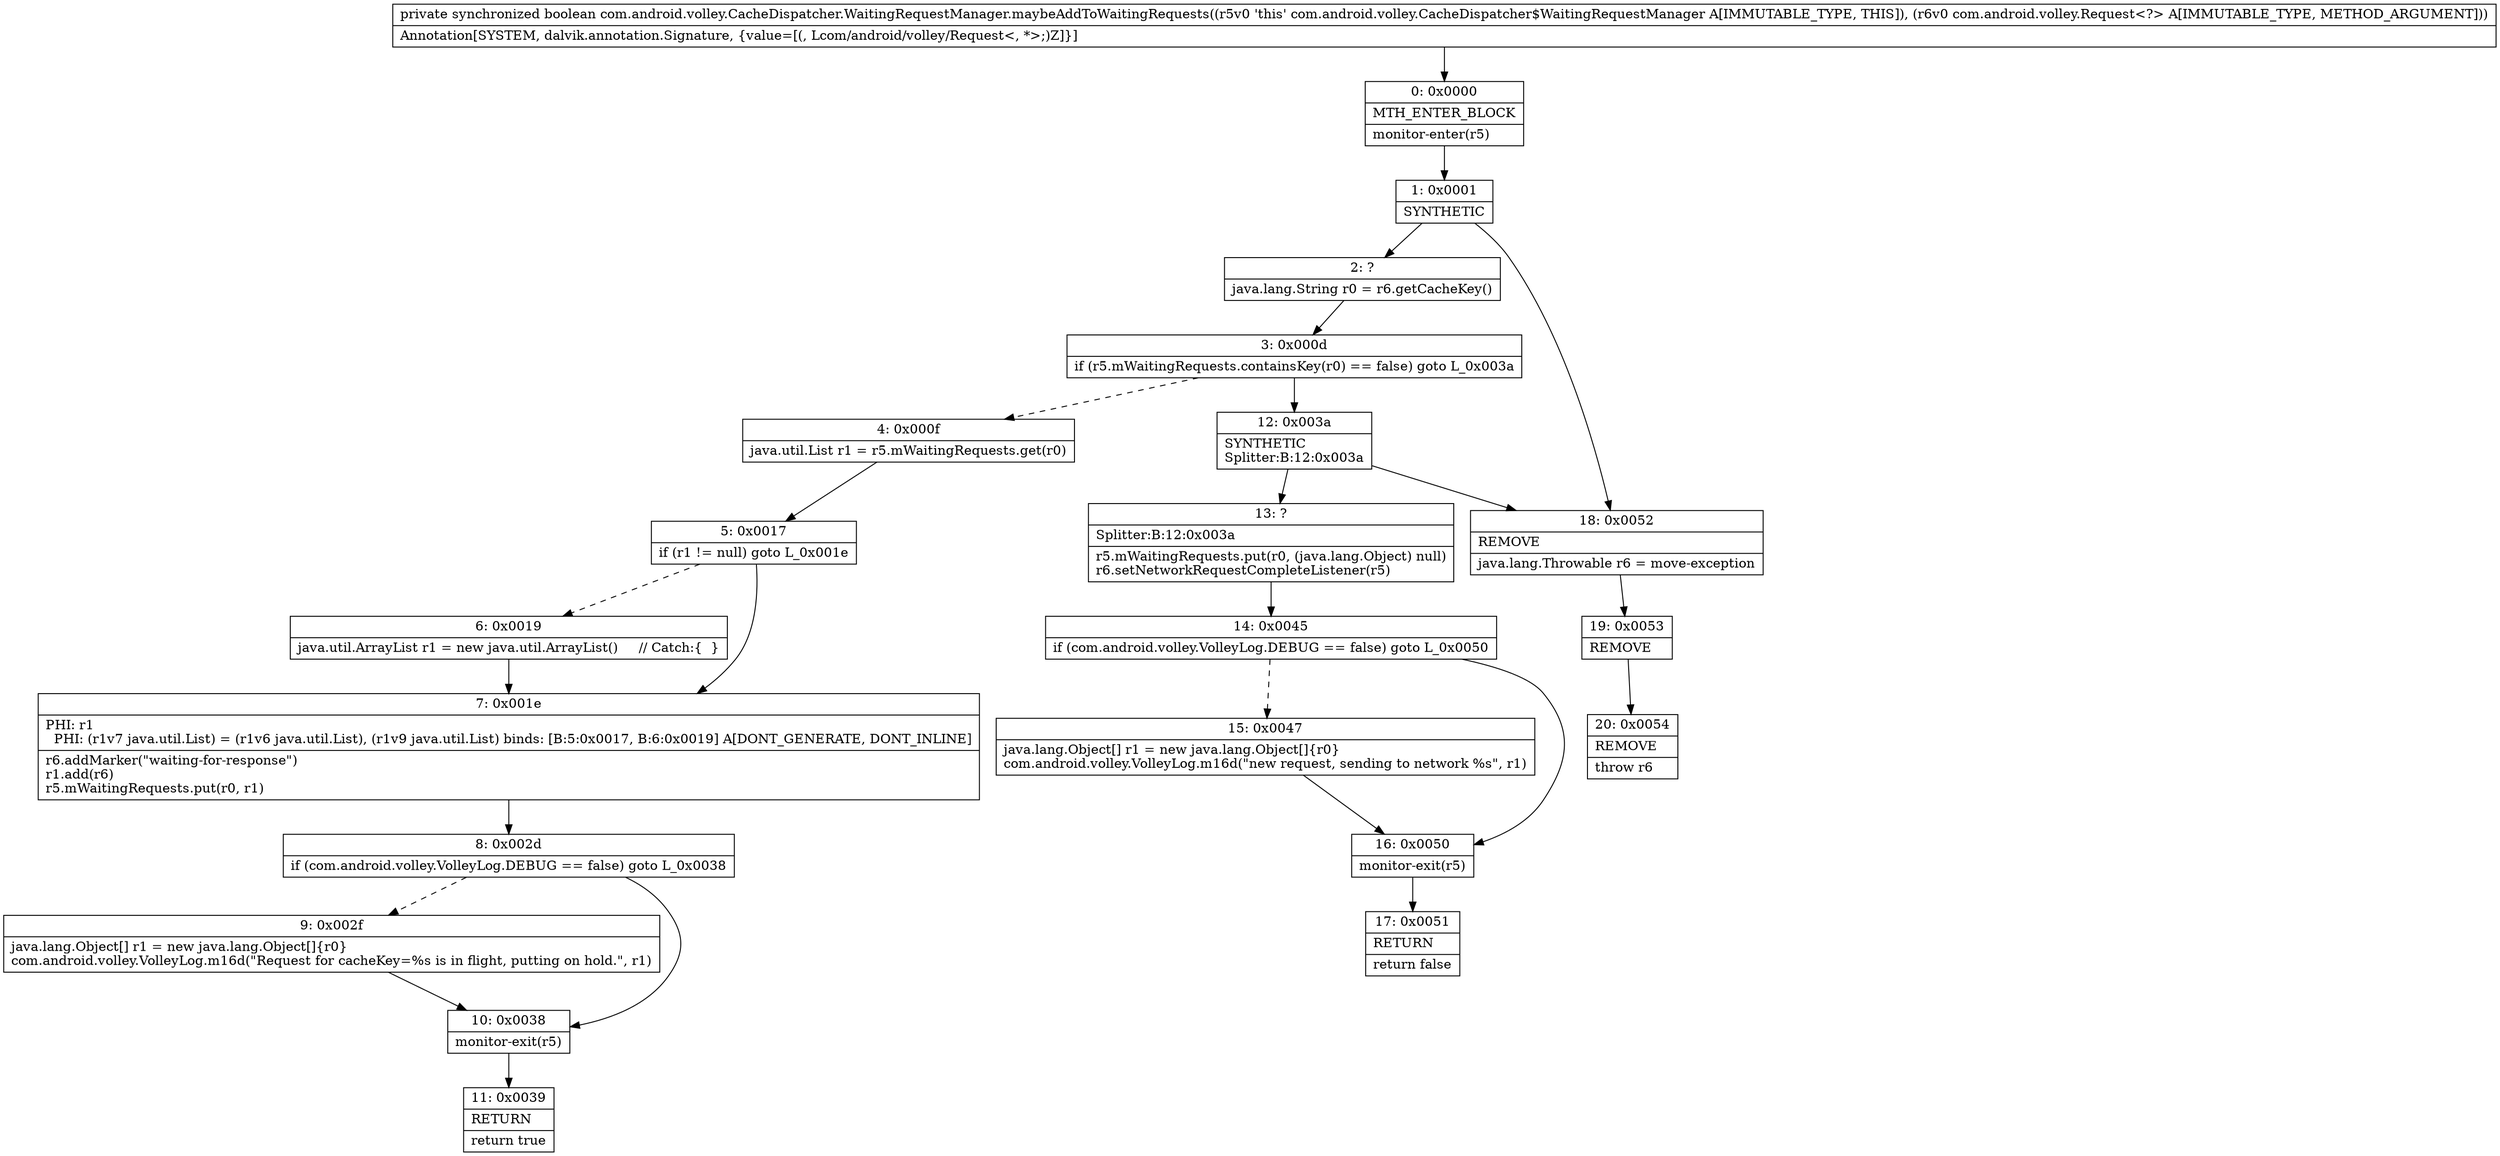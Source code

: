 digraph "CFG forcom.android.volley.CacheDispatcher.WaitingRequestManager.maybeAddToWaitingRequests(Lcom\/android\/volley\/Request;)Z" {
Node_0 [shape=record,label="{0\:\ 0x0000|MTH_ENTER_BLOCK\l|monitor\-enter(r5)\l}"];
Node_1 [shape=record,label="{1\:\ 0x0001|SYNTHETIC\l}"];
Node_2 [shape=record,label="{2\:\ ?|java.lang.String r0 = r6.getCacheKey()\l}"];
Node_3 [shape=record,label="{3\:\ 0x000d|if (r5.mWaitingRequests.containsKey(r0) == false) goto L_0x003a\l}"];
Node_4 [shape=record,label="{4\:\ 0x000f|java.util.List r1 = r5.mWaitingRequests.get(r0)\l}"];
Node_5 [shape=record,label="{5\:\ 0x0017|if (r1 != null) goto L_0x001e\l}"];
Node_6 [shape=record,label="{6\:\ 0x0019|java.util.ArrayList r1 = new java.util.ArrayList()     \/\/ Catch:\{  \}\l}"];
Node_7 [shape=record,label="{7\:\ 0x001e|PHI: r1 \l  PHI: (r1v7 java.util.List) = (r1v6 java.util.List), (r1v9 java.util.List) binds: [B:5:0x0017, B:6:0x0019] A[DONT_GENERATE, DONT_INLINE]\l|r6.addMarker(\"waiting\-for\-response\")\lr1.add(r6)\lr5.mWaitingRequests.put(r0, r1)\l}"];
Node_8 [shape=record,label="{8\:\ 0x002d|if (com.android.volley.VolleyLog.DEBUG == false) goto L_0x0038\l}"];
Node_9 [shape=record,label="{9\:\ 0x002f|java.lang.Object[] r1 = new java.lang.Object[]\{r0\}\lcom.android.volley.VolleyLog.m16d(\"Request for cacheKey=%s is in flight, putting on hold.\", r1)\l}"];
Node_10 [shape=record,label="{10\:\ 0x0038|monitor\-exit(r5)\l}"];
Node_11 [shape=record,label="{11\:\ 0x0039|RETURN\l|return true\l}"];
Node_12 [shape=record,label="{12\:\ 0x003a|SYNTHETIC\lSplitter:B:12:0x003a\l}"];
Node_13 [shape=record,label="{13\:\ ?|Splitter:B:12:0x003a\l|r5.mWaitingRequests.put(r0, (java.lang.Object) null)\lr6.setNetworkRequestCompleteListener(r5)\l}"];
Node_14 [shape=record,label="{14\:\ 0x0045|if (com.android.volley.VolleyLog.DEBUG == false) goto L_0x0050\l}"];
Node_15 [shape=record,label="{15\:\ 0x0047|java.lang.Object[] r1 = new java.lang.Object[]\{r0\}\lcom.android.volley.VolleyLog.m16d(\"new request, sending to network %s\", r1)\l}"];
Node_16 [shape=record,label="{16\:\ 0x0050|monitor\-exit(r5)\l}"];
Node_17 [shape=record,label="{17\:\ 0x0051|RETURN\l|return false\l}"];
Node_18 [shape=record,label="{18\:\ 0x0052|REMOVE\l|java.lang.Throwable r6 = move\-exception\l}"];
Node_19 [shape=record,label="{19\:\ 0x0053|REMOVE\l}"];
Node_20 [shape=record,label="{20\:\ 0x0054|REMOVE\l|throw r6\l}"];
MethodNode[shape=record,label="{private synchronized boolean com.android.volley.CacheDispatcher.WaitingRequestManager.maybeAddToWaitingRequests((r5v0 'this' com.android.volley.CacheDispatcher$WaitingRequestManager A[IMMUTABLE_TYPE, THIS]), (r6v0 com.android.volley.Request\<?\> A[IMMUTABLE_TYPE, METHOD_ARGUMENT]))  | Annotation[SYSTEM, dalvik.annotation.Signature, \{value=[(, Lcom\/android\/volley\/Request\<, *\>;)Z]\}]\l}"];
MethodNode -> Node_0;
Node_0 -> Node_1;
Node_1 -> Node_2;
Node_1 -> Node_18;
Node_2 -> Node_3;
Node_3 -> Node_4[style=dashed];
Node_3 -> Node_12;
Node_4 -> Node_5;
Node_5 -> Node_6[style=dashed];
Node_5 -> Node_7;
Node_6 -> Node_7;
Node_7 -> Node_8;
Node_8 -> Node_9[style=dashed];
Node_8 -> Node_10;
Node_9 -> Node_10;
Node_10 -> Node_11;
Node_12 -> Node_13;
Node_12 -> Node_18;
Node_13 -> Node_14;
Node_14 -> Node_15[style=dashed];
Node_14 -> Node_16;
Node_15 -> Node_16;
Node_16 -> Node_17;
Node_18 -> Node_19;
Node_19 -> Node_20;
}

